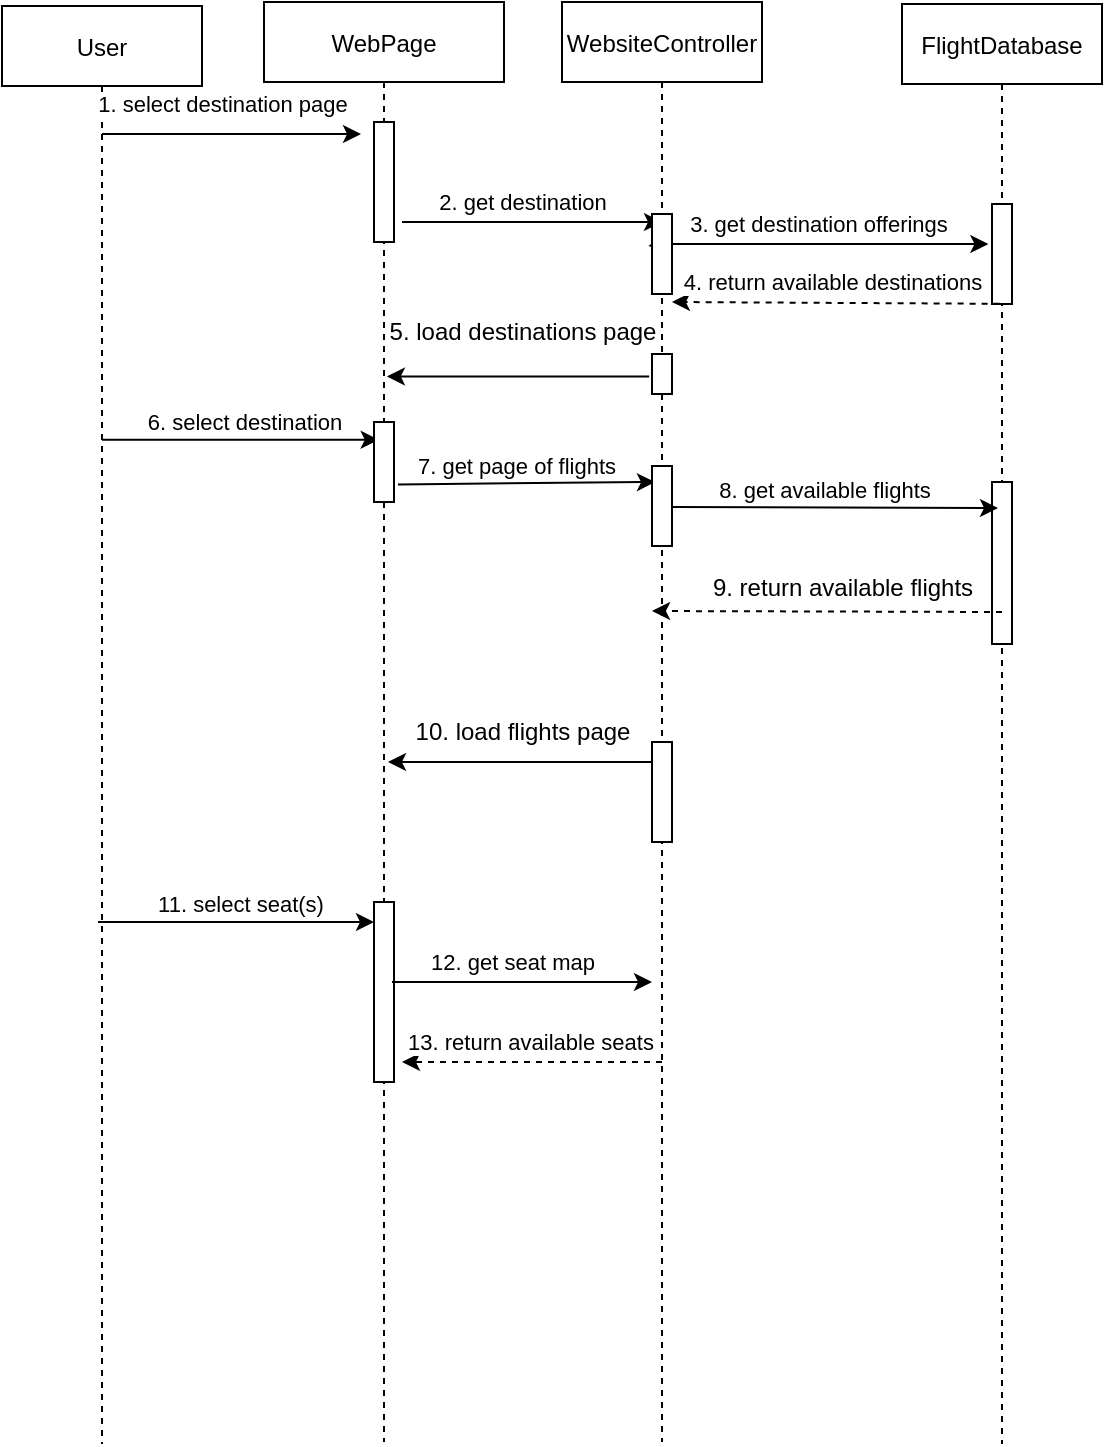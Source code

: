<mxfile version="22.1.2" type="device">
  <diagram name="Page-1" id="eX5H0lVM46R1jyS6bw9m">
    <mxGraphModel dx="1276" dy="614" grid="1" gridSize="10" guides="1" tooltips="1" connect="1" arrows="1" fold="1" page="1" pageScale="1" pageWidth="850" pageHeight="1100" math="0" shadow="0">
      <root>
        <mxCell id="0" />
        <mxCell id="1" parent="0" />
        <mxCell id="4Bhe5SbcFD_PapkEzMj7-1" value="User" style="shape=umlLifeline;perimeter=lifelinePerimeter;container=1;collapsible=0;recursiveResize=0;rounded=0;shadow=0;strokeWidth=1;movable=1;resizable=1;rotatable=1;deletable=1;editable=1;connectable=1;" parent="1" vertex="1">
          <mxGeometry x="90" y="72" width="100" height="719" as="geometry" />
        </mxCell>
        <mxCell id="4Bhe5SbcFD_PapkEzMj7-2" value="1. select destination page" style="endArrow=classic;html=1;rounded=0;" parent="4Bhe5SbcFD_PapkEzMj7-1" edge="1">
          <mxGeometry x="-0.073" y="15" width="50" height="50" relative="1" as="geometry">
            <mxPoint x="50.0" y="64" as="sourcePoint" />
            <mxPoint x="179.5" y="64" as="targetPoint" />
            <mxPoint as="offset" />
          </mxGeometry>
        </mxCell>
        <mxCell id="4Bhe5SbcFD_PapkEzMj7-4" value="WebPage" style="shape=umlLifeline;perimeter=lifelinePerimeter;container=1;collapsible=0;recursiveResize=0;rounded=0;shadow=0;strokeWidth=1;" parent="1" vertex="1">
          <mxGeometry x="221" y="70" width="120" height="720" as="geometry" />
        </mxCell>
        <mxCell id="4Bhe5SbcFD_PapkEzMj7-54" value="" style="points=[];perimeter=orthogonalPerimeter;rounded=0;shadow=0;strokeWidth=1;" parent="4Bhe5SbcFD_PapkEzMj7-4" vertex="1">
          <mxGeometry x="55" y="60" width="10" height="60" as="geometry" />
        </mxCell>
        <mxCell id="4Bhe5SbcFD_PapkEzMj7-68" value="11. select seat(s)" style="endArrow=classic;html=1;rounded=0;entryX=0.478;entryY=0.304;entryDx=0;entryDy=0;entryPerimeter=0;" parent="4Bhe5SbcFD_PapkEzMj7-4" edge="1">
          <mxGeometry x="0.015" y="9" width="50" height="50" relative="1" as="geometry">
            <mxPoint x="-83" y="460" as="sourcePoint" />
            <mxPoint x="55" y="460" as="targetPoint" />
            <mxPoint x="1" as="offset" />
          </mxGeometry>
        </mxCell>
        <mxCell id="4Bhe5SbcFD_PapkEzMj7-69" value="" style="points=[];perimeter=orthogonalPerimeter;rounded=0;shadow=0;strokeWidth=1;" parent="4Bhe5SbcFD_PapkEzMj7-4" vertex="1">
          <mxGeometry x="55" y="450" width="10" height="90" as="geometry" />
        </mxCell>
        <mxCell id="4Bhe5SbcFD_PapkEzMj7-20" value="WebsiteController" style="shape=umlLifeline;perimeter=lifelinePerimeter;container=1;collapsible=0;recursiveResize=0;rounded=0;shadow=0;strokeWidth=1;" parent="1" vertex="1">
          <mxGeometry x="370" y="70" width="100" height="720" as="geometry" />
        </mxCell>
        <mxCell id="4Bhe5SbcFD_PapkEzMj7-30" value="2. get destination" style="endArrow=classic;html=1;rounded=0;" parent="4Bhe5SbcFD_PapkEzMj7-20" edge="1">
          <mxGeometry x="-0.077" y="10" width="50" height="50" relative="1" as="geometry">
            <mxPoint x="-80" y="110" as="sourcePoint" />
            <mxPoint x="50" y="110" as="targetPoint" />
            <mxPoint as="offset" />
          </mxGeometry>
        </mxCell>
        <mxCell id="4Bhe5SbcFD_PapkEzMj7-50" value="" style="points=[];perimeter=orthogonalPerimeter;rounded=0;shadow=0;strokeWidth=1;" parent="4Bhe5SbcFD_PapkEzMj7-20" vertex="1">
          <mxGeometry x="45" y="176" width="10" height="20" as="geometry" />
        </mxCell>
        <mxCell id="4Bhe5SbcFD_PapkEzMj7-37" value="" style="points=[];perimeter=orthogonalPerimeter;rounded=0;shadow=0;strokeWidth=1;" parent="4Bhe5SbcFD_PapkEzMj7-20" vertex="1">
          <mxGeometry x="45" y="370" width="10" height="50" as="geometry" />
        </mxCell>
        <mxCell id="4Bhe5SbcFD_PapkEzMj7-76" value="12. get seat map" style="endArrow=classic;html=1;rounded=0;" parent="4Bhe5SbcFD_PapkEzMj7-20" edge="1">
          <mxGeometry x="-0.077" y="10" width="50" height="50" relative="1" as="geometry">
            <mxPoint x="-85" y="490" as="sourcePoint" />
            <mxPoint x="45" y="490" as="targetPoint" />
            <mxPoint as="offset" />
          </mxGeometry>
        </mxCell>
        <mxCell id="4Bhe5SbcFD_PapkEzMj7-85" value="13. return available seats" style="endArrow=classic;html=1;rounded=0;dashed=1;" parent="4Bhe5SbcFD_PapkEzMj7-20" edge="1">
          <mxGeometry x="0.024" y="-10" width="50" height="50" relative="1" as="geometry">
            <mxPoint x="50" y="530" as="sourcePoint" />
            <mxPoint x="-80" y="530" as="targetPoint" />
            <mxPoint as="offset" />
          </mxGeometry>
        </mxCell>
        <mxCell id="4Bhe5SbcFD_PapkEzMj7-29" value="FlightDatabase" style="shape=umlLifeline;perimeter=lifelinePerimeter;container=1;collapsible=0;recursiveResize=0;rounded=0;shadow=0;strokeWidth=1;" parent="1" vertex="1">
          <mxGeometry x="540" y="71" width="100" height="720" as="geometry" />
        </mxCell>
        <mxCell id="4Bhe5SbcFD_PapkEzMj7-31" value="" style="points=[];perimeter=orthogonalPerimeter;rounded=0;shadow=0;strokeWidth=1;" parent="4Bhe5SbcFD_PapkEzMj7-29" vertex="1">
          <mxGeometry x="45" y="100" width="10" height="50" as="geometry" />
        </mxCell>
        <mxCell id="4Bhe5SbcFD_PapkEzMj7-35" value="" style="points=[];perimeter=orthogonalPerimeter;rounded=0;shadow=0;strokeWidth=1;" parent="4Bhe5SbcFD_PapkEzMj7-29" vertex="1">
          <mxGeometry x="45" y="239" width="10" height="81" as="geometry" />
        </mxCell>
        <mxCell id="4Bhe5SbcFD_PapkEzMj7-38" value="4. return available destinations" style="endArrow=classic;html=1;rounded=0;exitX=-0.119;exitY=0.818;exitDx=0;exitDy=0;exitPerimeter=0;dashed=1;" parent="1" edge="1">
          <mxGeometry x="0.024" y="-10" width="50" height="50" relative="1" as="geometry">
            <mxPoint x="588.81" y="220.9" as="sourcePoint" />
            <mxPoint x="425" y="220" as="targetPoint" />
            <mxPoint as="offset" />
          </mxGeometry>
        </mxCell>
        <mxCell id="4Bhe5SbcFD_PapkEzMj7-49" value="3. get destination offerings" style="endArrow=classic;html=1;rounded=0;entryX=-0.18;entryY=0.4;entryDx=0;entryDy=0;entryPerimeter=0;" parent="1" source="4Bhe5SbcFD_PapkEzMj7-74" target="4Bhe5SbcFD_PapkEzMj7-31" edge="1">
          <mxGeometry x="-0.075" y="10" width="50" height="50" relative="1" as="geometry">
            <mxPoint x="420" y="191" as="sourcePoint" />
            <mxPoint x="580" y="190" as="targetPoint" />
            <mxPoint as="offset" />
          </mxGeometry>
        </mxCell>
        <mxCell id="4Bhe5SbcFD_PapkEzMj7-51" value="" style="endArrow=classic;html=1;rounded=0;exitX=0.436;exitY=0.26;exitDx=0;exitDy=0;exitPerimeter=0;entryX=0.512;entryY=0.26;entryDx=0;entryDy=0;entryPerimeter=0;" parent="1" source="4Bhe5SbcFD_PapkEzMj7-20" target="4Bhe5SbcFD_PapkEzMj7-4" edge="1">
          <mxGeometry width="50" height="50" relative="1" as="geometry">
            <mxPoint x="580" y="220" as="sourcePoint" />
            <mxPoint x="270" y="257" as="targetPoint" />
          </mxGeometry>
        </mxCell>
        <mxCell id="4Bhe5SbcFD_PapkEzMj7-52" value="5. load destinations page" style="text;html=1;align=center;verticalAlign=middle;resizable=0;points=[];autosize=1;strokeColor=none;fillColor=none;" parent="1" vertex="1">
          <mxGeometry x="270" y="220" width="160" height="30" as="geometry" />
        </mxCell>
        <mxCell id="4Bhe5SbcFD_PapkEzMj7-3" value="6. select destination" style="endArrow=classic;html=1;rounded=0;entryX=0.478;entryY=0.304;entryDx=0;entryDy=0;entryPerimeter=0;" parent="1" source="4Bhe5SbcFD_PapkEzMj7-1" target="4Bhe5SbcFD_PapkEzMj7-4" edge="1">
          <mxGeometry x="0.015" y="9" width="50" height="50" relative="1" as="geometry">
            <mxPoint x="145" y="288.55" as="sourcePoint" />
            <mxPoint x="269.5" y="288.55" as="targetPoint" />
            <mxPoint x="1" as="offset" />
          </mxGeometry>
        </mxCell>
        <mxCell id="4Bhe5SbcFD_PapkEzMj7-10" value="7. get page of flights" style="endArrow=classic;html=1;rounded=0;exitX=0.558;exitY=0.335;exitDx=0;exitDy=0;exitPerimeter=0;" parent="1" source="4Bhe5SbcFD_PapkEzMj7-4" edge="1">
          <mxGeometry x="-0.076" y="9" width="50" height="50" relative="1" as="geometry">
            <mxPoint x="286" y="310.1" as="sourcePoint" />
            <mxPoint x="416.48" y="310" as="targetPoint" />
            <mxPoint as="offset" />
          </mxGeometry>
        </mxCell>
        <mxCell id="4Bhe5SbcFD_PapkEzMj7-58" value="" style="endArrow=classic;html=1;rounded=0;exitX=0.496;exitY=0.354;exitDx=0;exitDy=0;exitPerimeter=0;" parent="1" target="4Bhe5SbcFD_PapkEzMj7-57" edge="1">
          <mxGeometry x="-0.073" y="9" width="50" height="50" relative="1" as="geometry">
            <mxPoint x="286" y="310.1" as="sourcePoint" />
            <mxPoint x="416.48" y="310" as="targetPoint" />
            <mxPoint as="offset" />
          </mxGeometry>
        </mxCell>
        <mxCell id="4Bhe5SbcFD_PapkEzMj7-57" value="" style="points=[];perimeter=orthogonalPerimeter;rounded=0;shadow=0;strokeWidth=1;" parent="1" vertex="1">
          <mxGeometry x="276" y="280" width="10" height="40" as="geometry" />
        </mxCell>
        <mxCell id="4Bhe5SbcFD_PapkEzMj7-60" value="" style="endArrow=classic;html=1;rounded=0;dashed=1;" parent="1" edge="1">
          <mxGeometry x="-0.073" y="9" width="50" height="50" relative="1" as="geometry">
            <mxPoint x="590" y="375" as="sourcePoint" />
            <mxPoint x="415" y="374.5" as="targetPoint" />
            <mxPoint as="offset" />
          </mxGeometry>
        </mxCell>
        <mxCell id="4Bhe5SbcFD_PapkEzMj7-59" value="" style="points=[];perimeter=orthogonalPerimeter;rounded=0;shadow=0;strokeWidth=1;" parent="1" vertex="1">
          <mxGeometry x="415" y="302" width="10" height="40" as="geometry" />
        </mxCell>
        <mxCell id="4Bhe5SbcFD_PapkEzMj7-61" value="8. get available flights" style="endArrow=classic;html=1;rounded=0;exitX=0.558;exitY=0.335;exitDx=0;exitDy=0;exitPerimeter=0;entryX=0.48;entryY=0.35;entryDx=0;entryDy=0;entryPerimeter=0;" parent="1" target="4Bhe5SbcFD_PapkEzMj7-29" edge="1">
          <mxGeometry x="-0.076" y="9" width="50" height="50" relative="1" as="geometry">
            <mxPoint x="425" y="322.5" as="sourcePoint" />
            <mxPoint x="553.48" y="321.5" as="targetPoint" />
            <mxPoint as="offset" />
          </mxGeometry>
        </mxCell>
        <mxCell id="4Bhe5SbcFD_PapkEzMj7-62" value="9. return available flights" style="text;html=1;align=center;verticalAlign=middle;resizable=0;points=[];autosize=1;strokeColor=none;fillColor=none;" parent="1" vertex="1">
          <mxGeometry x="435" y="348" width="150" height="30" as="geometry" />
        </mxCell>
        <mxCell id="4Bhe5SbcFD_PapkEzMj7-66" value="10. load flights page" style="text;html=1;align=center;verticalAlign=middle;resizable=0;points=[];autosize=1;strokeColor=none;fillColor=none;" parent="1" vertex="1">
          <mxGeometry x="285" y="420" width="130" height="30" as="geometry" />
        </mxCell>
        <mxCell id="4Bhe5SbcFD_PapkEzMj7-67" value="" style="endArrow=classic;html=1;rounded=0;exitX=0.436;exitY=0.26;exitDx=0;exitDy=0;exitPerimeter=0;entryX=0.512;entryY=0.26;entryDx=0;entryDy=0;entryPerimeter=0;" parent="1" edge="1">
          <mxGeometry width="50" height="50" relative="1" as="geometry">
            <mxPoint x="415" y="450" as="sourcePoint" />
            <mxPoint x="283" y="450" as="targetPoint" />
          </mxGeometry>
        </mxCell>
        <mxCell id="4Bhe5SbcFD_PapkEzMj7-75" value="" style="endArrow=classic;html=1;rounded=0;entryX=-0.18;entryY=0.4;entryDx=0;entryDy=0;entryPerimeter=0;" parent="1" target="4Bhe5SbcFD_PapkEzMj7-74" edge="1">
          <mxGeometry x="-0.075" y="10" width="50" height="50" relative="1" as="geometry">
            <mxPoint x="420" y="191" as="sourcePoint" />
            <mxPoint x="583" y="191" as="targetPoint" />
            <mxPoint as="offset" />
          </mxGeometry>
        </mxCell>
        <mxCell id="4Bhe5SbcFD_PapkEzMj7-74" value="" style="points=[];perimeter=orthogonalPerimeter;rounded=0;shadow=0;strokeWidth=1;" parent="1" vertex="1">
          <mxGeometry x="415" y="176" width="10" height="40" as="geometry" />
        </mxCell>
      </root>
    </mxGraphModel>
  </diagram>
</mxfile>
